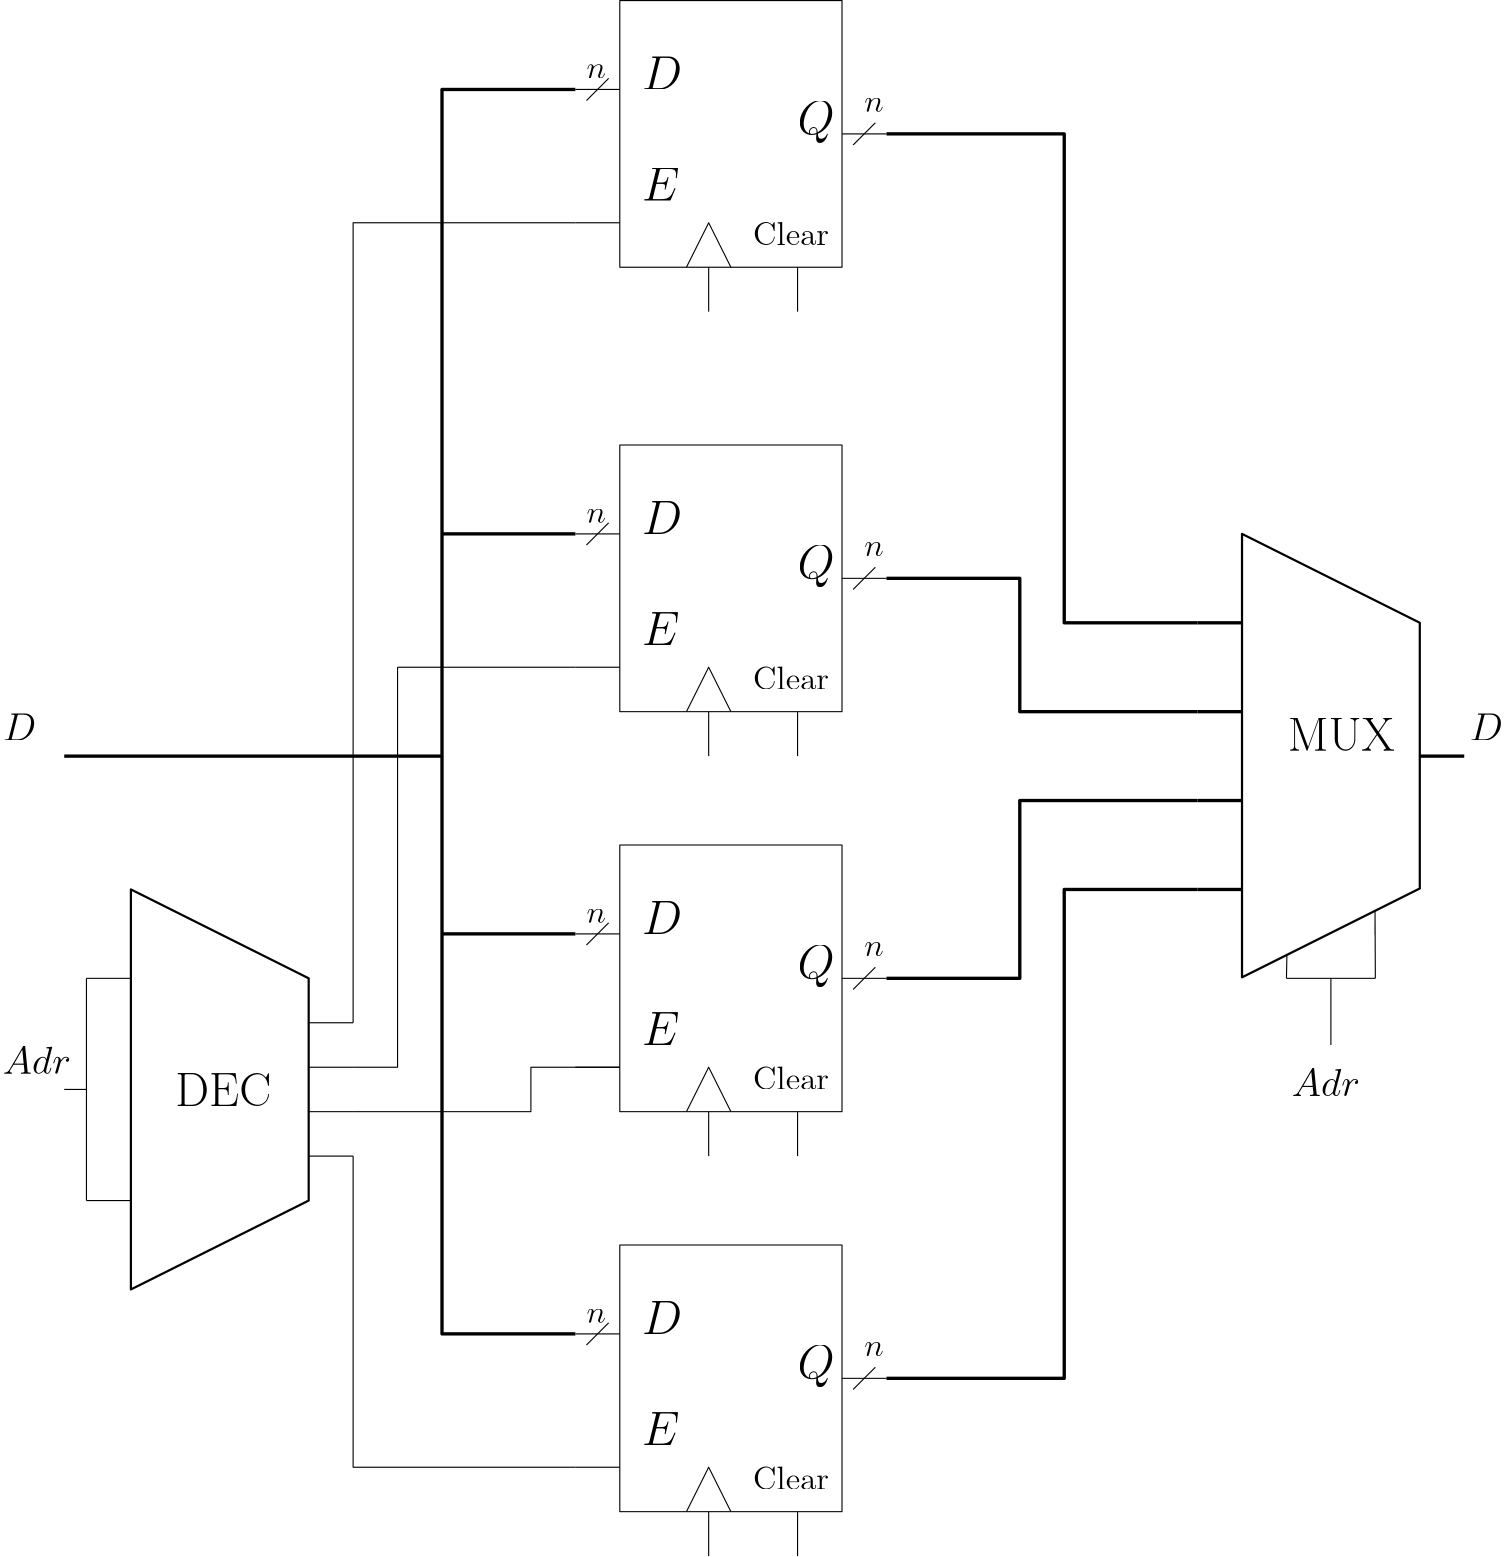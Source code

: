 <?xml version="1.0"?>
<!DOCTYPE ipe SYSTEM "ipe.dtd">
<ipe version="70107" creator="Ipe 7.1.8">
<info created="D:20150821111547" modified="D:20150821120043"/>
<ipestyle name="basic">
<symbol name="arrow/arc(spx)">
<path stroke="sym-stroke" fill="sym-stroke" pen="sym-pen">
0 0 m
-1 0.333 l
-1 -0.333 l
h
</path>
</symbol>
<symbol name="arrow/farc(spx)">
<path stroke="sym-stroke" fill="white" pen="sym-pen">
0 0 m
-1 0.333 l
-1 -0.333 l
h
</path>
</symbol>
<symbol name="arrow/ptarc(spx)">
<path stroke="sym-stroke" fill="sym-stroke" pen="sym-pen">
0 0 m
-1 0.333 l
-0.8 0 l
-1 -0.333 l
h
</path>
</symbol>
<symbol name="arrow/fptarc(spx)">
<path stroke="sym-stroke" fill="white" pen="sym-pen">
0 0 m
-1 0.333 l
-0.8 0 l
-1 -0.333 l
h
</path>
</symbol>
<symbol name="mark/circle(sx)" transformations="translations">
<path fill="sym-stroke">
0.6 0 0 0.6 0 0 e
0.4 0 0 0.4 0 0 e
</path>
</symbol>
<symbol name="mark/disk(sx)" transformations="translations">
<path fill="sym-stroke">
0.6 0 0 0.6 0 0 e
</path>
</symbol>
<symbol name="mark/fdisk(sfx)" transformations="translations">
<group>
<path fill="sym-fill">
0.5 0 0 0.5 0 0 e
</path>
<path fill="sym-stroke" fillrule="eofill">
0.6 0 0 0.6 0 0 e
0.4 0 0 0.4 0 0 e
</path>
</group>
</symbol>
<symbol name="mark/box(sx)" transformations="translations">
<path fill="sym-stroke" fillrule="eofill">
-0.6 -0.6 m
0.6 -0.6 l
0.6 0.6 l
-0.6 0.6 l
h
-0.4 -0.4 m
0.4 -0.4 l
0.4 0.4 l
-0.4 0.4 l
h
</path>
</symbol>
<symbol name="mark/square(sx)" transformations="translations">
<path fill="sym-stroke">
-0.6 -0.6 m
0.6 -0.6 l
0.6 0.6 l
-0.6 0.6 l
h
</path>
</symbol>
<symbol name="mark/fsquare(sfx)" transformations="translations">
<group>
<path fill="sym-fill">
-0.5 -0.5 m
0.5 -0.5 l
0.5 0.5 l
-0.5 0.5 l
h
</path>
<path fill="sym-stroke" fillrule="eofill">
-0.6 -0.6 m
0.6 -0.6 l
0.6 0.6 l
-0.6 0.6 l
h
-0.4 -0.4 m
0.4 -0.4 l
0.4 0.4 l
-0.4 0.4 l
h
</path>
</group>
</symbol>
<symbol name="mark/cross(sx)" transformations="translations">
<group>
<path fill="sym-stroke">
-0.43 -0.57 m
0.57 0.43 l
0.43 0.57 l
-0.57 -0.43 l
h
</path>
<path fill="sym-stroke">
-0.43 0.57 m
0.57 -0.43 l
0.43 -0.57 l
-0.57 0.43 l
h
</path>
</group>
</symbol>
<symbol name="arrow/fnormal(spx)">
<path stroke="sym-stroke" fill="white" pen="sym-pen">
0 0 m
-1 0.333 l
-1 -0.333 l
h
</path>
</symbol>
<symbol name="arrow/pointed(spx)">
<path stroke="sym-stroke" fill="sym-stroke" pen="sym-pen">
0 0 m
-1 0.333 l
-0.8 0 l
-1 -0.333 l
h
</path>
</symbol>
<symbol name="arrow/fpointed(spx)">
<path stroke="sym-stroke" fill="white" pen="sym-pen">
0 0 m
-1 0.333 l
-0.8 0 l
-1 -0.333 l
h
</path>
</symbol>
<symbol name="arrow/linear(spx)">
<path stroke="sym-stroke" pen="sym-pen">
-1 0.333 m
0 0 l
-1 -0.333 l
</path>
</symbol>
<symbol name="arrow/fdouble(spx)">
<path stroke="sym-stroke" fill="white" pen="sym-pen">
0 0 m
-1 0.333 l
-1 -0.333 l
h
-1 0 m
-2 0.333 l
-2 -0.333 l
h
</path>
</symbol>
<symbol name="arrow/double(spx)">
<path stroke="sym-stroke" fill="sym-stroke" pen="sym-pen">
0 0 m
-1 0.333 l
-1 -0.333 l
h
-1 0 m
-2 0.333 l
-2 -0.333 l
h
</path>
</symbol>
<pen name="heavier" value="0.8"/>
<pen name="fat" value="1.2"/>
<pen name="ultrafat" value="2"/>
<symbolsize name="large" value="5"/>
<symbolsize name="small" value="2"/>
<symbolsize name="tiny" value="1.1"/>
<arrowsize name="large" value="10"/>
<arrowsize name="small" value="5"/>
<arrowsize name="tiny" value="3"/>
<color name="red" value="1 0 0"/>
<color name="green" value="0 1 0"/>
<color name="blue" value="0 0 1"/>
<color name="yellow" value="1 1 0"/>
<color name="orange" value="1 0.647 0"/>
<color name="gold" value="1 0.843 0"/>
<color name="purple" value="0.627 0.125 0.941"/>
<color name="gray" value="0.745"/>
<color name="brown" value="0.647 0.165 0.165"/>
<color name="navy" value="0 0 0.502"/>
<color name="pink" value="1 0.753 0.796"/>
<color name="seagreen" value="0.18 0.545 0.341"/>
<color name="turquoise" value="0.251 0.878 0.816"/>
<color name="violet" value="0.933 0.51 0.933"/>
<color name="darkblue" value="0 0 0.545"/>
<color name="darkcyan" value="0 0.545 0.545"/>
<color name="darkgray" value="0.663"/>
<color name="darkgreen" value="0 0.392 0"/>
<color name="darkmagenta" value="0.545 0 0.545"/>
<color name="darkorange" value="1 0.549 0"/>
<color name="darkred" value="0.545 0 0"/>
<color name="lightblue" value="0.678 0.847 0.902"/>
<color name="lightcyan" value="0.878 1 1"/>
<color name="lightgray" value="0.827"/>
<color name="lightgreen" value="0.565 0.933 0.565"/>
<color name="lightyellow" value="1 1 0.878"/>
<dashstyle name="dashed" value="[4] 0"/>
<dashstyle name="dotted" value="[1 3] 0"/>
<dashstyle name="dash dotted" value="[4 2 1 2] 0"/>
<dashstyle name="dash dot dotted" value="[4 2 1 2 1 2] 0"/>
<textsize name="large" value="\large"/>
<textsize name="Large" value="\Large"/>
<textsize name="LARGE" value="\LARGE"/>
<textsize name="huge" value="\huge"/>
<textsize name="Huge" value="\Huge"/>
<textsize name="small" value="\small"/>
<textsize name="footnote" value="\footnotesize"/>
<textsize name="tiny" value="\tiny"/>
<textstyle name="center" begin="\begin{center}" end="\end{center}"/>
<textstyle name="itemize" begin="\begin{itemize}" end="\end{itemize}"/>
<textstyle name="item" begin="\begin{itemize}\item{}" end="\end{itemize}"/>
<gridsize name="4 pts" value="4"/>
<gridsize name="8 pts (~3 mm)" value="8"/>
<gridsize name="16 pts (~6 mm)" value="16"/>
<gridsize name="32 pts (~12 mm)" value="32"/>
<gridsize name="10 pts (~3.5 mm)" value="10"/>
<gridsize name="20 pts (~7 mm)" value="20"/>
<gridsize name="14 pts (~5 mm)" value="14"/>
<gridsize name="28 pts (~10 mm)" value="28"/>
<gridsize name="56 pts (~20 mm)" value="56"/>
<anglesize name="90 deg" value="90"/>
<anglesize name="60 deg" value="60"/>
<anglesize name="45 deg" value="45"/>
<anglesize name="30 deg" value="30"/>
<anglesize name="22.5 deg" value="22.5"/>
<tiling name="falling" angle="-60" step="4" width="1"/>
<tiling name="rising" angle="30" step="4" width="1"/>
</ipestyle>
<page>
<layer name="alpha"/>
<view layers="alpha" active="alpha"/>
<path layer="alpha" matrix="1 0 0 1 128 48" stroke="black">
128 768 m
128 672 l
208 672 l
208 768 l
h
</path>
<text matrix="1 0 0 1 128 48" transformations="translations" pos="192 720" stroke="black" type="label" width="13.351" height="11.761" depth="3.35" valign="baseline" size="LARGE">$Q$</text>
<text matrix="1 0 0 1 120 48" transformations="translations" pos="144 736" stroke="black" type="label" width="14.464" height="11.764" depth="0" valign="baseline" size="LARGE">$D$</text>
<path matrix="1 0 0 1 128 48" stroke="black">
128 736 m
112 736 l
</path>
<path matrix="1 0 0 1 128 48" stroke="black">
208 720 m
224 720 l
</path>
<path matrix="1 0 0 1 128 48" stroke="black">
160 672 m
160 656 l
</path>
<path matrix="1 0 0 1 128 48" stroke="black">
152 672 m
160 688 l
168 672 l
</path>
<text matrix="1 0 0 1 120 8" transformations="translations" pos="144 736" stroke="black" type="label" width="13.487" height="11.764" depth="0" valign="baseline" size="LARGE">$E$</text>
<path stroke="black">
256 736 m
240 736 l
</path>
<text matrix="1 0 0 1 120 48" transformations="translations" pos="184 680" stroke="black" type="label" width="27.314" height="8.302" depth="0" valign="baseline" size="large">Clear</text>
<path matrix="1 0 0 1 128 48" stroke="black">
192 672 m
192 656 l
</path>
<path matrix="1 0 0 1 128 48" stroke="black">
220 724 m
212 716 l
</path>
<path matrix="1 0 0 1 128 48" stroke="black">
124 740 m
116 732 l
</path>
<text matrix="1 0 0 1 128 48" transformations="translations" pos="216 728" stroke="black" type="label" width="6.988" height="5.147" depth="0" valign="baseline" size="large">$n$</text>
<text matrix="1 0 0 1 28 60" transformations="translations" pos="216 728" stroke="black" type="label" width="6.988" height="5.147" depth="0" valign="baseline" size="large">$n$</text>
<path matrix="1 0 0 1 128 -112" stroke="black">
128 768 m
128 672 l
208 672 l
208 768 l
h
</path>
<text matrix="1 0 0 1 128 -112" transformations="translations" pos="192 720" stroke="black" type="label" width="13.351" height="11.761" depth="3.35" valign="baseline" size="LARGE">$Q$</text>
<text matrix="1 0 0 1 120 -112" transformations="translations" pos="144 736" stroke="black" type="label" width="14.464" height="11.764" depth="0" valign="baseline" size="LARGE">$D$</text>
<path matrix="1 0 0 1 128 -112" stroke="black">
128 736 m
112 736 l
</path>
<path matrix="1 0 0 1 128 -112" stroke="black">
208 720 m
224 720 l
</path>
<path matrix="1 0 0 1 128 -112" stroke="black">
160 672 m
160 656 l
</path>
<path matrix="1 0 0 1 128 -112" stroke="black">
152 672 m
160 688 l
168 672 l
</path>
<text matrix="1 0 0 1 120 -152" transformations="translations" pos="144 736" stroke="black" type="label" width="13.487" height="11.764" depth="0" valign="baseline" size="LARGE">$E$</text>
<path stroke="black">
256 576 m
240 576 l
</path>
<text matrix="1 0 0 1 120 -112" transformations="translations" pos="184 680" stroke="black" type="label" width="27.314" height="8.302" depth="0" valign="baseline" size="large">Clear</text>
<path matrix="1 0 0 1 128 -112" stroke="black">
192 672 m
192 656 l
</path>
<path matrix="1 0 0 1 128 -112" stroke="black">
220 724 m
212 716 l
</path>
<path matrix="1 0 0 1 128 -112" stroke="black">
124 740 m
116 732 l
</path>
<text matrix="1 0 0 1 128 -112" transformations="translations" pos="216 728" stroke="black" type="label" width="6.988" height="5.147" depth="0" valign="baseline" size="large">$n$</text>
<text matrix="1 0 0 1 28 -100" transformations="translations" pos="216 728" stroke="black" type="label" width="6.988" height="5.147" depth="0" valign="baseline" size="large">$n$</text>
<path matrix="1 0 0 1 352 -96" stroke="black" pen="fat">
128 688 m
112 688 l
112 688 l
</path>
<path matrix="1 0 0 1 352 -96" stroke="black" pen="fat">
128 656 m
112 656 l
112 656 l
</path>
<path matrix="1 0 0 1 352 -96" stroke="black" pen="fat">
128 624 m
112 624 l
112 624 l
</path>
<path matrix="1 0 0 1 352 -96" stroke="black" pen="fat">
128 592 m
112 592 l
112 592 l
</path>
<path matrix="1 0 0 1 352 -96" stroke="black" pen="heavier">
128 720 m
128 560.36 l
192 592.36 l
192 688 l
192 688 l
h
</path>
<path matrix="1 0 0 1 352 -96" stroke="black">
144 560 m
144.153 568.112 l
144.153 568.112 l
</path>
<path matrix="1 0 0 1 352 -96" stroke="black">
176 560 m
175.888 583.944 l
175.881 575.686 l
</path>
<path matrix="1 0 0 1 352 -96" stroke="black" pen="fat">
192 640 m
208 640 l
208 640 l
</path>
<text matrix="1 0 0 1 352.468 -94.04" transformations="translations" pos="144 640" stroke="black" type="label" width="38.505" height="11.761" depth="0" valign="baseline" size="LARGE">MUX</text>
<text matrix="1 0 0 1 465.876 -138.375" transformations="translations" pos="96 688" stroke="black" type="label" width="12.053" height="9.803" depth="0" valign="baseline" size="Large">$D$</text>
<path matrix="1 0 0 1 128 -256" stroke="black">
128 768 m
128 672 l
208 672 l
208 768 l
h
</path>
<text matrix="1 0 0 1 128 -256" transformations="translations" pos="192 720" stroke="black" type="label" width="13.351" height="11.761" depth="3.35" valign="baseline" size="LARGE">$Q$</text>
<text matrix="1 0 0 1 120 -256" transformations="translations" pos="144 736" stroke="black" type="label" width="14.464" height="11.764" depth="0" valign="baseline" size="LARGE">$D$</text>
<path matrix="1 0 0 1 128 -256" stroke="black">
128 736 m
112 736 l
</path>
<path matrix="1 0 0 1 128 -256" stroke="black">
208 720 m
224 720 l
</path>
<path matrix="1 0 0 1 128 -256" stroke="black">
160 672 m
160 656 l
</path>
<path matrix="1 0 0 1 128 -256" stroke="black">
152 672 m
160 688 l
168 672 l
</path>
<text matrix="1 0 0 1 120 -296" transformations="translations" pos="144 736" stroke="black" type="label" width="13.487" height="11.764" depth="0" valign="baseline" size="LARGE">$E$</text>
<path stroke="black">
256 432 m
240 432 l
</path>
<text matrix="1 0 0 1 120 -256" transformations="translations" pos="184 680" stroke="black" type="label" width="27.314" height="8.302" depth="0" valign="baseline" size="large">Clear</text>
<path matrix="1 0 0 1 128 -256" stroke="black">
192 672 m
192 656 l
</path>
<path matrix="1 0 0 1 128 -256" stroke="black">
220 724 m
212 716 l
</path>
<path matrix="1 0 0 1 128 -256" stroke="black">
124 740 m
116 732 l
</path>
<text matrix="1 0 0 1 128 -256" transformations="translations" pos="216 728" stroke="black" type="label" width="6.988" height="5.147" depth="0" valign="baseline" size="large">$n$</text>
<text matrix="1 0 0 1 28 -244" transformations="translations" pos="216 728" stroke="black" type="label" width="6.988" height="5.147" depth="0" valign="baseline" size="large">$n$</text>
<path matrix="1 0 0 1 128 -400" stroke="black">
128 768 m
128 672 l
208 672 l
208 768 l
h
</path>
<text matrix="1 0 0 1 128 -400" transformations="translations" pos="192 720" stroke="black" type="label" width="13.351" height="11.761" depth="3.35" valign="baseline" size="LARGE">$Q$</text>
<text matrix="1 0 0 1 120 -400" transformations="translations" pos="144 736" stroke="black" type="label" width="14.464" height="11.764" depth="0" valign="baseline" size="LARGE">$D$</text>
<path matrix="1 0 0 1 128 -400" stroke="black">
128 736 m
112 736 l
</path>
<path matrix="1 0 0 1 128 -400" stroke="black">
208 720 m
224 720 l
</path>
<path matrix="1 0 0 1 128 -400" stroke="black">
160 672 m
160 656 l
</path>
<path matrix="1 0 0 1 128 -400" stroke="black">
152 672 m
160 688 l
168 672 l
</path>
<text matrix="1 0 0 1 120 -440" transformations="translations" pos="144 736" stroke="black" type="label" width="13.487" height="11.764" depth="0" valign="baseline" size="LARGE">$E$</text>
<path stroke="black">
256 288 m
240 288 l
</path>
<text matrix="1 0 0 1 120 -400" transformations="translations" pos="184 680" stroke="black" type="label" width="27.314" height="8.302" depth="0" valign="baseline" size="large">Clear</text>
<path matrix="1 0 0 1 128 -400" stroke="black">
192 672 m
192 656 l
</path>
<path matrix="1 0 0 1 128 -400" stroke="black">
220 724 m
212 716 l
</path>
<path matrix="1 0 0 1 128 -400" stroke="black">
124 740 m
116 732 l
</path>
<text matrix="1 0 0 1 128 -400" transformations="translations" pos="216 728" stroke="black" type="label" width="6.988" height="5.147" depth="0" valign="baseline" size="large">$n$</text>
<text matrix="1 0 0 1 28 -388" transformations="translations" pos="216 728" stroke="black" type="label" width="6.988" height="5.147" depth="0" valign="baseline" size="large">$n$</text>
<path matrix="1 0 0 1 64 224" stroke="black" pen="fat">
288 544 m
352 544 l
352 368 l
400 368 l
</path>
<path matrix="1 0 0 1 64 224" stroke="black" pen="fat">
288 384 m
336 384 l
336 336 l
400 336 l
</path>
<path matrix="1 0 0 1 64 224" stroke="black" pen="fat">
288 240 m
336 240 l
336 304 l
400 304 l
</path>
<path matrix="1 0 0 1 64 224" stroke="black" pen="fat">
288 96 m
352 96 l
352 272 l
400 272 l
</path>
<path stroke="black" pen="fat">
240 784 m
192 784 l
192 544 l
56 544 l
</path>
<path matrix="1 0 0 1 64 224" stroke="black" pen="fat">
176 400 m
128 400 l
</path>
<path matrix="1 0 0 1 64 224" stroke="black" pen="fat">
128 320 m
128 112 l
176 112 l
</path>
<path matrix="1 0 0 1 64 224" stroke="black" pen="fat">
176 256 m
128 256 l
</path>
<path matrix="1 0 0 1 -48 -208" stroke="black" pen="heavier">
128 704 m
128 560 l
192 592 l
192 672 l
192 672 l
h
</path>
<text matrix="1 0 0 1 -48 -222" transformations="translations" pos="144 640" stroke="black" type="label" width="34.472" height="11.761" depth="0" valign="baseline" size="LARGE">DEC</text>
<path matrix="1 0 0 1 -112 -224" stroke="black">
192 688 m
176 688 l
176 688 l
</path>
<path matrix="1 0 0 1 -112 -224" stroke="black">
192 608 m
176 608 l
176 608 l
</path>
<path matrix="1 0 0 1 -112 -224" stroke="black">
256 672 m
272 672 l
272 672 l
</path>
<path matrix="1 0 0 1 -112 -224" stroke="black">
256 656 m
272 656 l
272 656 l
</path>
<path matrix="1 0 0 1 -112 -224" stroke="black">
256 640 m
272 640 l
272 640 l
</path>
<path matrix="1 0 0 1 -112 -224" stroke="black">
256 624 m
272 624 l
272 624 l
</path>
<path stroke="black">
240 288 m
160 288 l
160 400 l
</path>
<path stroke="black">
160 416 m
224 416 l
224 432 l
256 432 l
</path>
<path stroke="black">
160 448 m
160 736 l
240 736 l
</path>
<path stroke="black">
160 432 m
176 432 l
176 576 l
</path>
<path stroke="black">
176 576 m
240 576 l
</path>
<text matrix="1 0 0 1 -62.124 -138.375" transformations="translations" pos="96 688" stroke="black" type="label" width="12.053" height="9.803" depth="0" valign="baseline" size="Large">$D$</text>
<path stroke="black">
64 464 m
64 384 l
</path>
<path stroke="black">
64 424 m
56 424 l
</path>
<text matrix="1 0 0 1 -62.124 -258.375" transformations="translations" pos="96 688" stroke="black" type="label" width="24.55" height="9.963" depth="0" valign="baseline" size="Large">$Adr$</text>
<path stroke="black">
496 464 m
528 464 l
</path>
<path stroke="black">
512 464 m
512 440 l
</path>
<text matrix="1 0 0 1 401.876 -266.375" transformations="translations" pos="96 688" stroke="black" type="label" width="24.55" height="9.963" depth="0" valign="baseline" size="Large">$Adr$</text>
</page>
</ipe>
